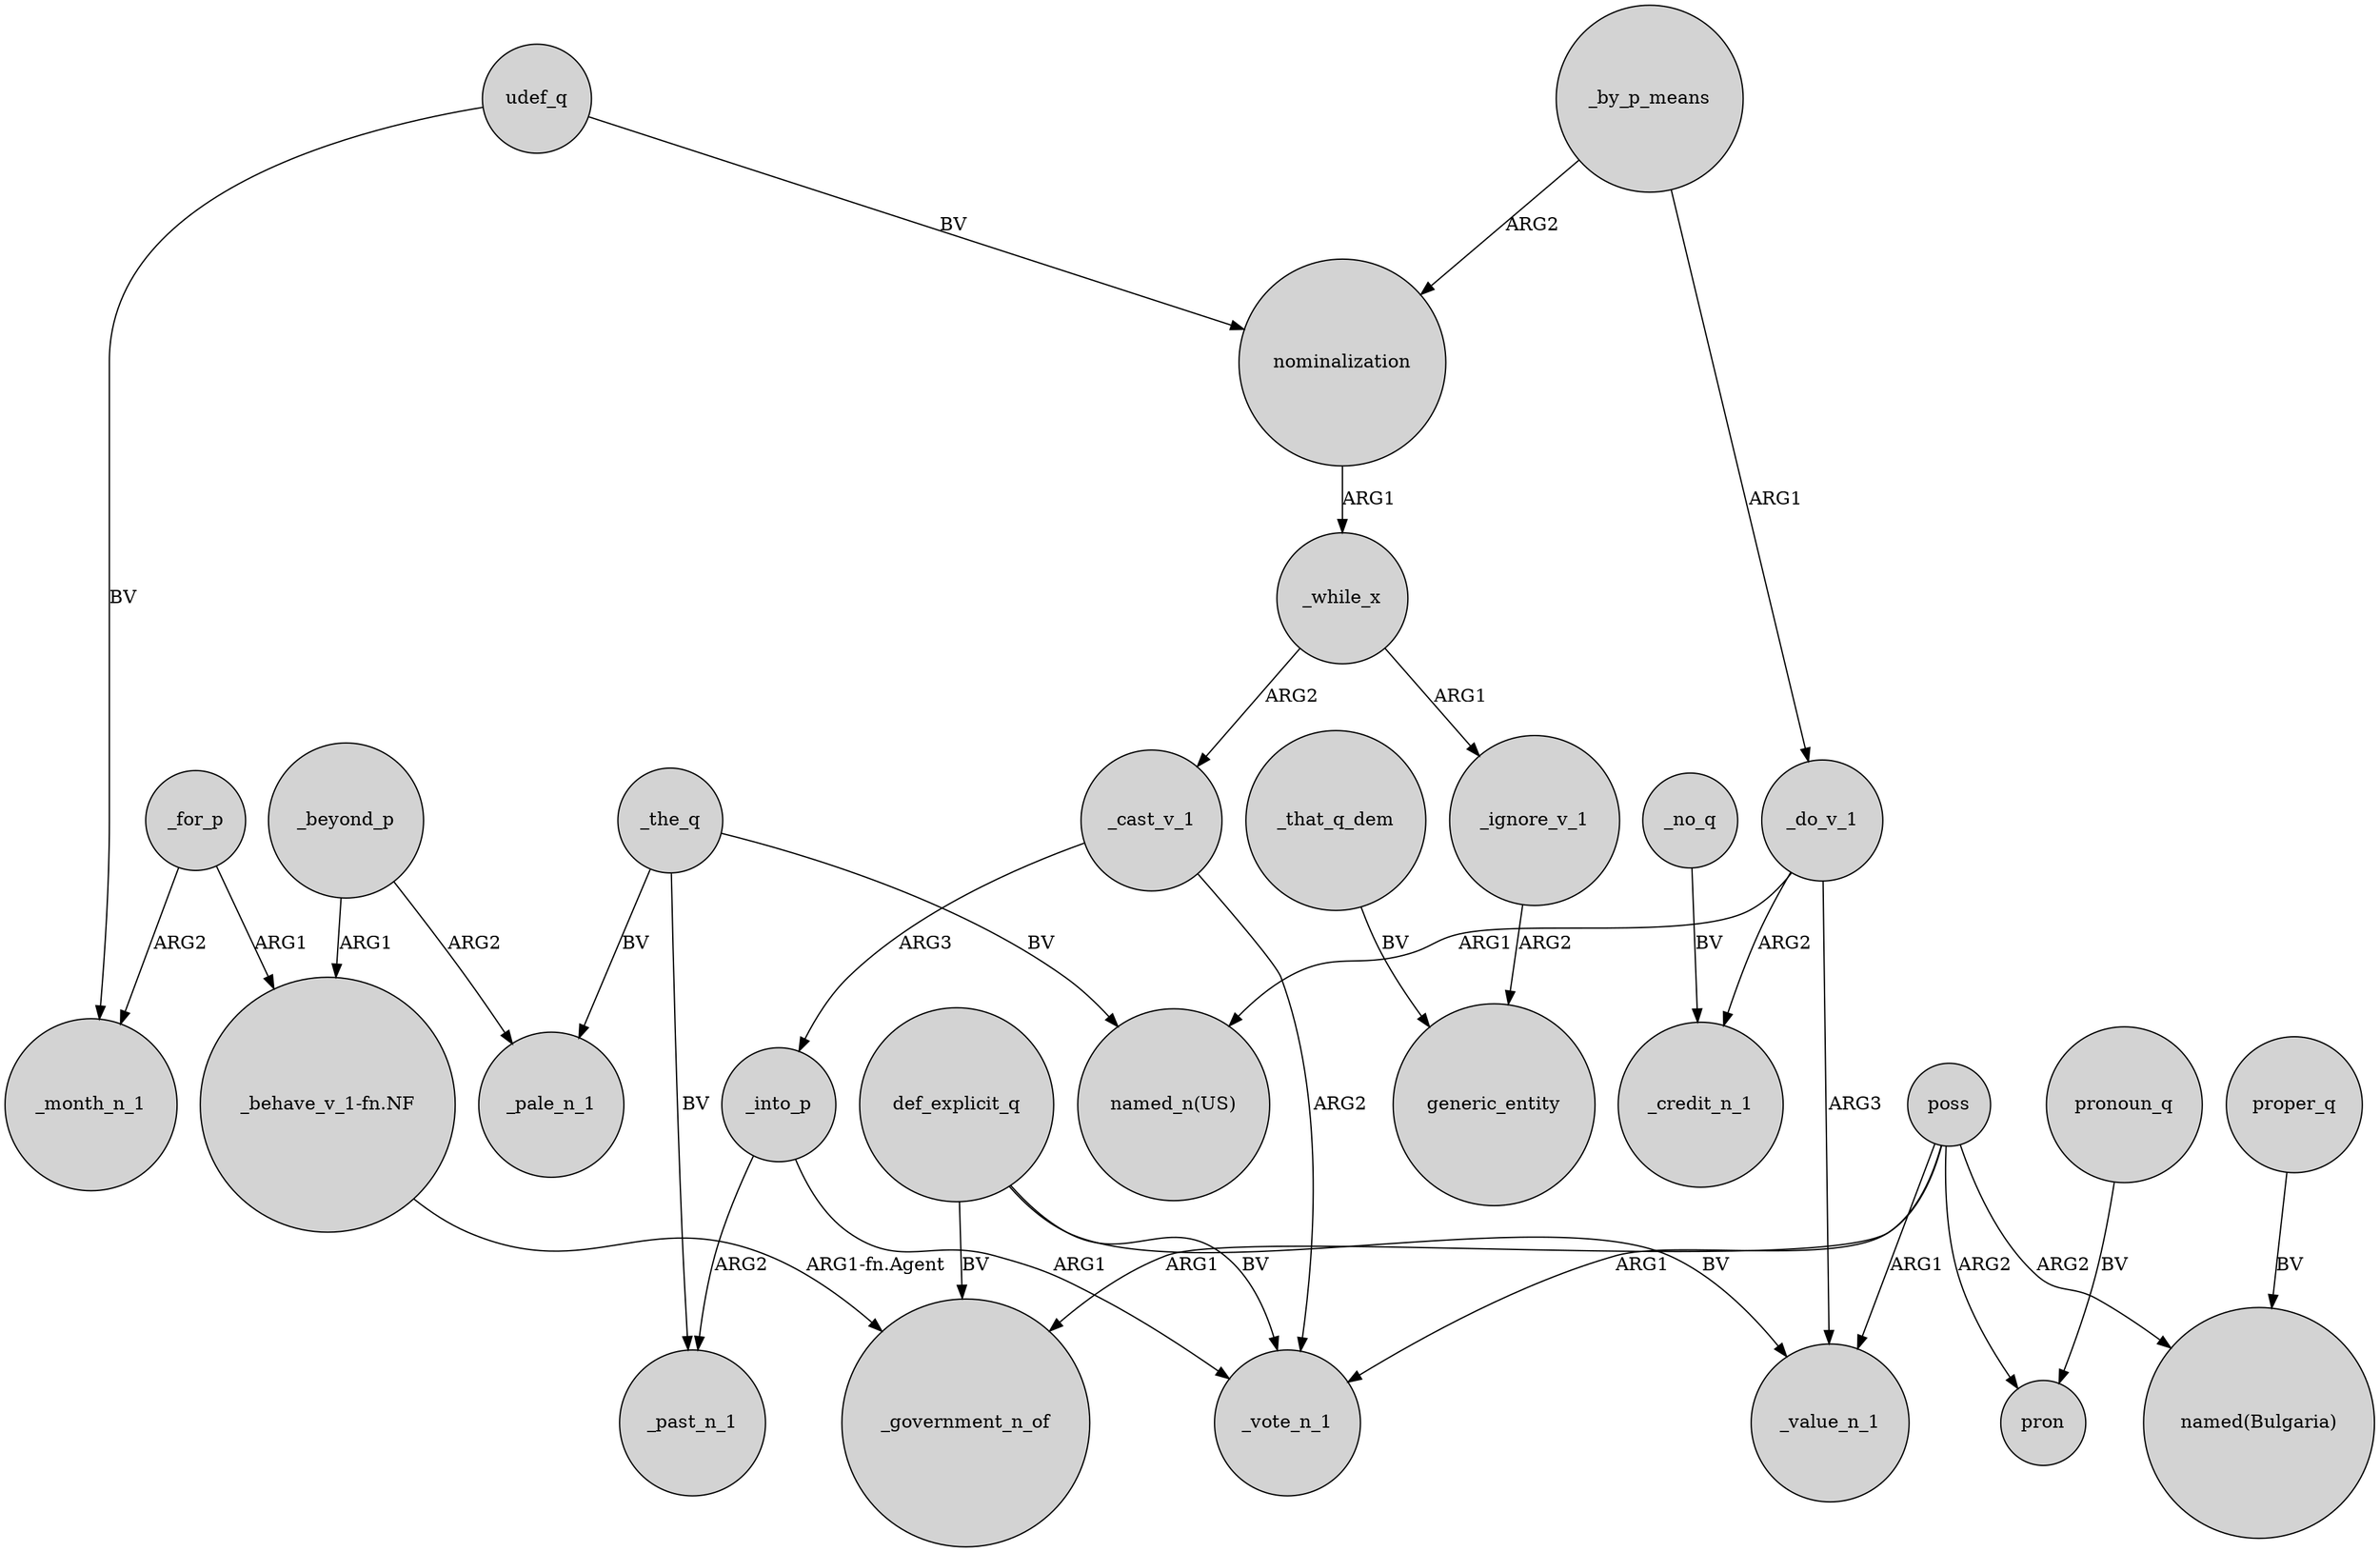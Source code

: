 digraph {
	node [shape=circle style=filled]
	def_explicit_q -> _value_n_1 [label=BV]
	_for_p -> _month_n_1 [label=ARG2]
	_beyond_p -> _pale_n_1 [label=ARG2]
	_by_p_means -> nominalization [label=ARG2]
	_cast_v_1 -> _vote_n_1 [label=ARG2]
	poss -> pron [label=ARG2]
	_that_q_dem -> generic_entity [label=BV]
	_for_p -> "_behave_v_1-fn.NF" [label=ARG1]
	poss -> _vote_n_1 [label=ARG1]
	_do_v_1 -> _value_n_1 [label=ARG3]
	_into_p -> _past_n_1 [label=ARG2]
	_do_v_1 -> _credit_n_1 [label=ARG2]
	_no_q -> _credit_n_1 [label=BV]
	_into_p -> _vote_n_1 [label=ARG1]
	poss -> _government_n_of [label=ARG1]
	_ignore_v_1 -> generic_entity [label=ARG2]
	udef_q -> _month_n_1 [label=BV]
	poss -> _value_n_1 [label=ARG1]
	_the_q -> "named_n(US)" [label=BV]
	def_explicit_q -> _government_n_of [label=BV]
	nominalization -> _while_x [label=ARG1]
	pronoun_q -> pron [label=BV]
	_cast_v_1 -> _into_p [label=ARG3]
	_by_p_means -> _do_v_1 [label=ARG1]
	_the_q -> _past_n_1 [label=BV]
	_beyond_p -> "_behave_v_1-fn.NF" [label=ARG1]
	poss -> "named(Bulgaria)" [label=ARG2]
	udef_q -> nominalization [label=BV]
	def_explicit_q -> _vote_n_1 [label=BV]
	_the_q -> _pale_n_1 [label=BV]
	_do_v_1 -> "named_n(US)" [label=ARG1]
	proper_q -> "named(Bulgaria)" [label=BV]
	"_behave_v_1-fn.NF" -> _government_n_of [label="ARG1-fn.Agent"]
	_while_x -> _ignore_v_1 [label=ARG1]
	_while_x -> _cast_v_1 [label=ARG2]
}

